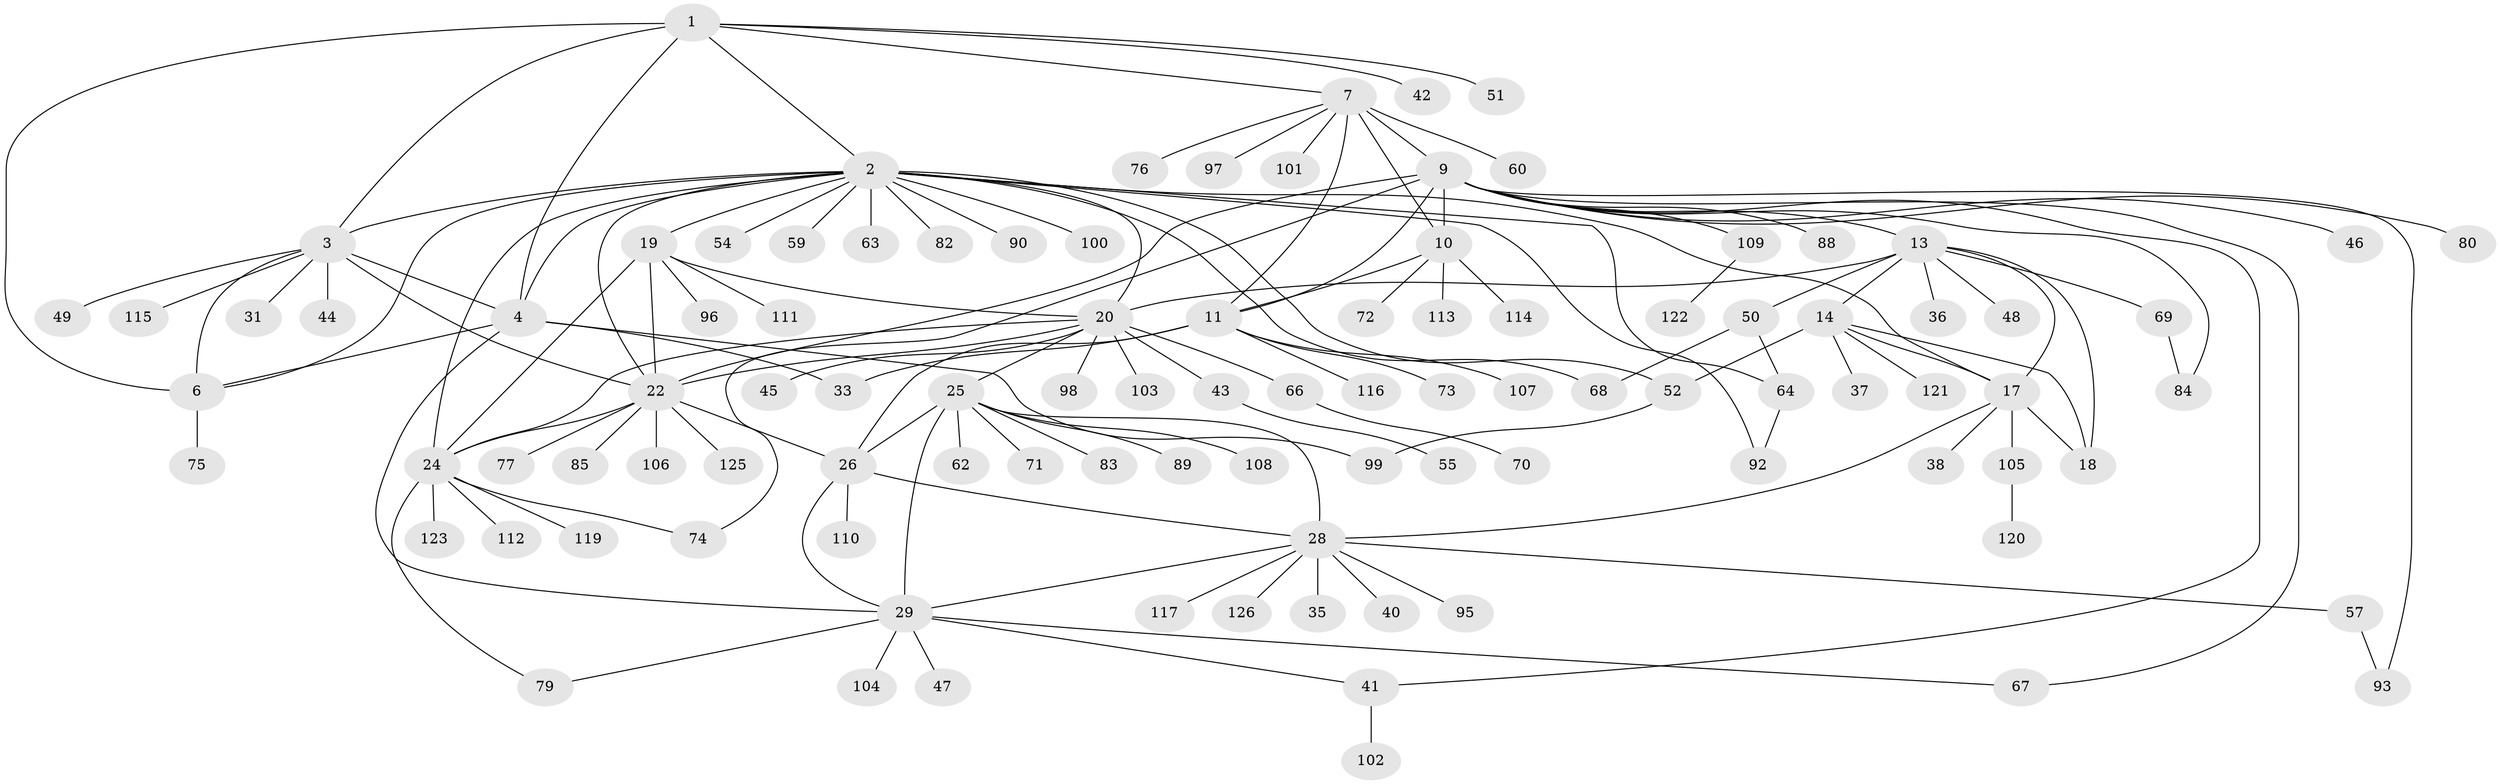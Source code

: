 // original degree distribution, {9: 0.046875, 14: 0.0078125, 10: 0.0234375, 5: 0.015625, 7: 0.0234375, 6: 0.03125, 8: 0.0390625, 12: 0.0234375, 11: 0.0234375, 1: 0.546875, 2: 0.1796875, 3: 0.03125, 4: 0.0078125}
// Generated by graph-tools (version 1.1) at 2025/11/02/27/25 16:11:33]
// undirected, 101 vertices, 141 edges
graph export_dot {
graph [start="1"]
  node [color=gray90,style=filled];
  1 [super="+118"];
  2 [super="+21"];
  3 [super="+5"];
  4 [super="+39"];
  6 [super="+65"];
  7 [super="+8"];
  9 [super="+12"];
  10 [super="+91"];
  11;
  13 [super="+16"];
  14 [super="+15"];
  17 [super="+34"];
  18;
  19 [super="+32"];
  20 [super="+23"];
  22 [super="+53"];
  24 [super="+56"];
  25 [super="+27"];
  26 [super="+87"];
  28 [super="+30"];
  29 [super="+86"];
  31;
  33;
  35;
  36 [super="+124"];
  37;
  38;
  40 [super="+78"];
  41;
  42;
  43 [super="+94"];
  44 [super="+81"];
  45;
  46;
  47;
  48;
  49;
  50 [super="+61"];
  51;
  52 [super="+58"];
  54;
  55;
  57;
  59;
  60;
  62;
  63;
  64 [super="+127"];
  66;
  67;
  68;
  69;
  70;
  71;
  72;
  73;
  74;
  75;
  76;
  77;
  79;
  80;
  82;
  83;
  84;
  85;
  88;
  89;
  90;
  92;
  93;
  95;
  96;
  97;
  98;
  99;
  100;
  101;
  102;
  103;
  104;
  105;
  106;
  107;
  108;
  109;
  110;
  111;
  112;
  113 [super="+128"];
  114;
  115;
  116;
  117;
  119;
  120;
  121;
  122;
  123;
  125;
  126;
  1 -- 2;
  1 -- 3 [weight=2];
  1 -- 4;
  1 -- 6;
  1 -- 42;
  1 -- 51;
  1 -- 7;
  2 -- 3 [weight=2];
  2 -- 4;
  2 -- 6;
  2 -- 17;
  2 -- 54;
  2 -- 59;
  2 -- 63;
  2 -- 68;
  2 -- 82;
  2 -- 92;
  2 -- 52;
  2 -- 64;
  2 -- 100;
  2 -- 19;
  2 -- 20 [weight=2];
  2 -- 22;
  2 -- 24;
  2 -- 90;
  3 -- 4 [weight=2];
  3 -- 6 [weight=2];
  3 -- 31;
  3 -- 44;
  3 -- 49;
  3 -- 115;
  3 -- 22;
  4 -- 6;
  4 -- 29;
  4 -- 33;
  4 -- 99;
  6 -- 75;
  7 -- 9 [weight=4];
  7 -- 10 [weight=2];
  7 -- 11 [weight=2];
  7 -- 60;
  7 -- 76;
  7 -- 97;
  7 -- 101;
  9 -- 10 [weight=2];
  9 -- 11 [weight=2];
  9 -- 46;
  9 -- 80;
  9 -- 109;
  9 -- 67;
  9 -- 41;
  9 -- 74;
  9 -- 84;
  9 -- 22;
  9 -- 88;
  9 -- 93;
  9 -- 13;
  10 -- 11;
  10 -- 72;
  10 -- 113;
  10 -- 114;
  11 -- 26;
  11 -- 33;
  11 -- 73;
  11 -- 107;
  11 -- 116;
  13 -- 14 [weight=4];
  13 -- 17 [weight=2];
  13 -- 18 [weight=2];
  13 -- 20;
  13 -- 36;
  13 -- 50;
  13 -- 48;
  13 -- 69;
  14 -- 17 [weight=2];
  14 -- 18 [weight=2];
  14 -- 52;
  14 -- 121;
  14 -- 37;
  17 -- 18;
  17 -- 28;
  17 -- 38;
  17 -- 105;
  19 -- 20 [weight=2];
  19 -- 22;
  19 -- 24;
  19 -- 96;
  19 -- 111;
  20 -- 22 [weight=2];
  20 -- 24 [weight=2];
  20 -- 66;
  20 -- 98;
  20 -- 103;
  20 -- 43;
  20 -- 45;
  20 -- 25;
  22 -- 24;
  22 -- 77;
  22 -- 85;
  22 -- 106;
  22 -- 125;
  22 -- 26;
  24 -- 74;
  24 -- 79;
  24 -- 112;
  24 -- 119;
  24 -- 123;
  25 -- 26 [weight=2];
  25 -- 28 [weight=4];
  25 -- 29 [weight=2];
  25 -- 62;
  25 -- 71;
  25 -- 89;
  25 -- 108;
  25 -- 83;
  26 -- 28 [weight=2];
  26 -- 29;
  26 -- 110;
  28 -- 29 [weight=2];
  28 -- 35;
  28 -- 40;
  28 -- 57;
  28 -- 117;
  28 -- 126;
  28 -- 95;
  29 -- 41;
  29 -- 47;
  29 -- 67;
  29 -- 79;
  29 -- 104;
  41 -- 102;
  43 -- 55;
  50 -- 64;
  50 -- 68;
  52 -- 99;
  57 -- 93;
  64 -- 92;
  66 -- 70;
  69 -- 84;
  105 -- 120;
  109 -- 122;
}
